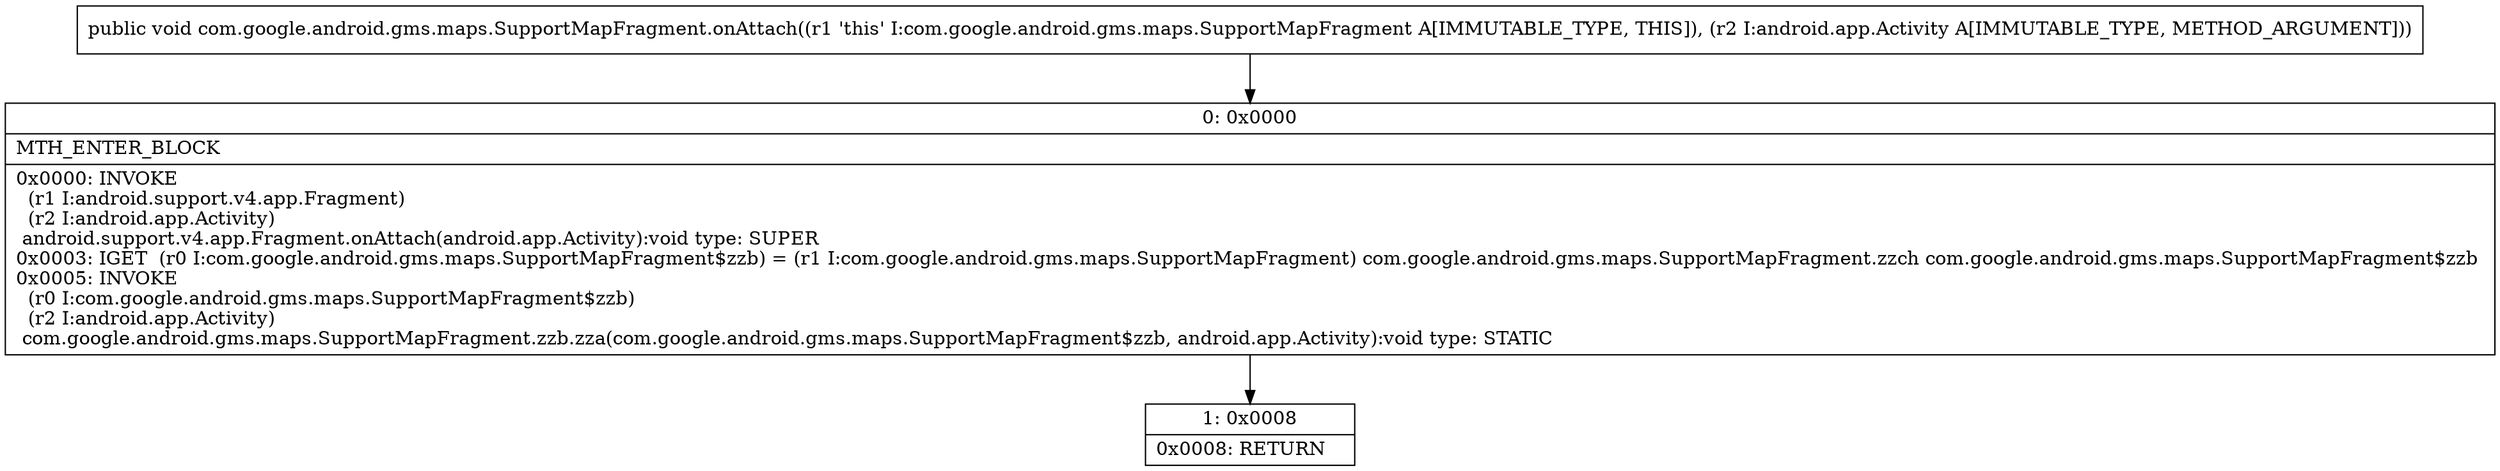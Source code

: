 digraph "CFG forcom.google.android.gms.maps.SupportMapFragment.onAttach(Landroid\/app\/Activity;)V" {
Node_0 [shape=record,label="{0\:\ 0x0000|MTH_ENTER_BLOCK\l|0x0000: INVOKE  \l  (r1 I:android.support.v4.app.Fragment)\l  (r2 I:android.app.Activity)\l android.support.v4.app.Fragment.onAttach(android.app.Activity):void type: SUPER \l0x0003: IGET  (r0 I:com.google.android.gms.maps.SupportMapFragment$zzb) = (r1 I:com.google.android.gms.maps.SupportMapFragment) com.google.android.gms.maps.SupportMapFragment.zzch com.google.android.gms.maps.SupportMapFragment$zzb \l0x0005: INVOKE  \l  (r0 I:com.google.android.gms.maps.SupportMapFragment$zzb)\l  (r2 I:android.app.Activity)\l com.google.android.gms.maps.SupportMapFragment.zzb.zza(com.google.android.gms.maps.SupportMapFragment$zzb, android.app.Activity):void type: STATIC \l}"];
Node_1 [shape=record,label="{1\:\ 0x0008|0x0008: RETURN   \l}"];
MethodNode[shape=record,label="{public void com.google.android.gms.maps.SupportMapFragment.onAttach((r1 'this' I:com.google.android.gms.maps.SupportMapFragment A[IMMUTABLE_TYPE, THIS]), (r2 I:android.app.Activity A[IMMUTABLE_TYPE, METHOD_ARGUMENT])) }"];
MethodNode -> Node_0;
Node_0 -> Node_1;
}

